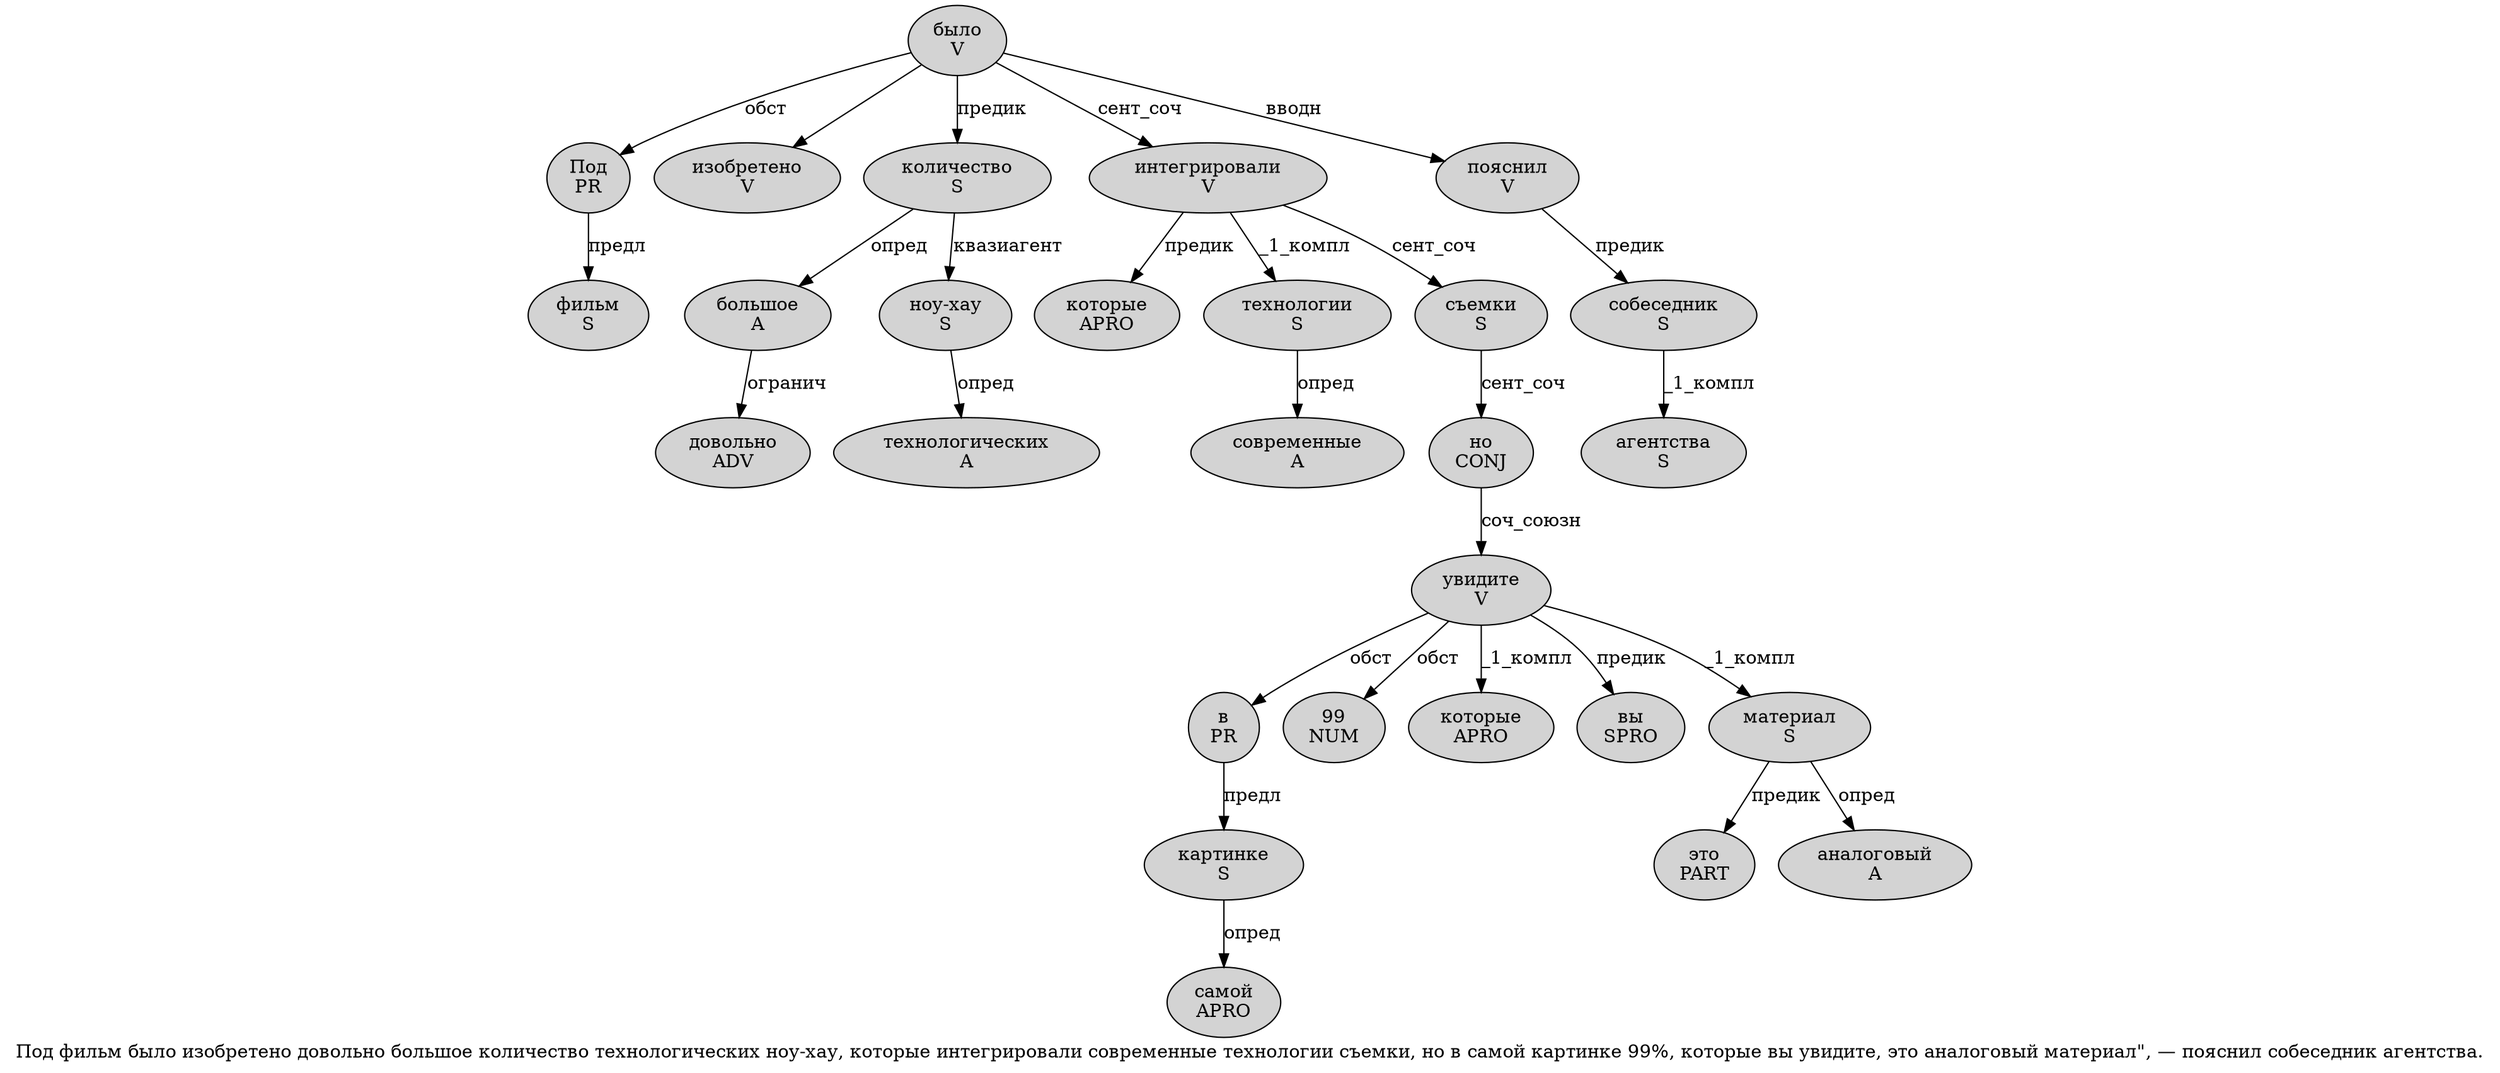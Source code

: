 digraph SENTENCE_1596 {
	graph [label="Под фильм было изобретено довольно большое количество технологических ноу-хау, которые интегрировали современные технологии съемки, но в самой картинке 99%, которые вы увидите, это аналоговый материал\", — пояснил собеседник агентства."]
	node [style=filled]
		0 [label="Под
PR" color="" fillcolor=lightgray penwidth=1 shape=ellipse]
		1 [label="фильм
S" color="" fillcolor=lightgray penwidth=1 shape=ellipse]
		2 [label="было
V" color="" fillcolor=lightgray penwidth=1 shape=ellipse]
		3 [label="изобретено
V" color="" fillcolor=lightgray penwidth=1 shape=ellipse]
		4 [label="довольно
ADV" color="" fillcolor=lightgray penwidth=1 shape=ellipse]
		5 [label="большое
A" color="" fillcolor=lightgray penwidth=1 shape=ellipse]
		6 [label="количество
S" color="" fillcolor=lightgray penwidth=1 shape=ellipse]
		7 [label="технологических
A" color="" fillcolor=lightgray penwidth=1 shape=ellipse]
		8 [label="ноу-хау
S" color="" fillcolor=lightgray penwidth=1 shape=ellipse]
		10 [label="которые
APRO" color="" fillcolor=lightgray penwidth=1 shape=ellipse]
		11 [label="интегрировали
V" color="" fillcolor=lightgray penwidth=1 shape=ellipse]
		12 [label="современные
A" color="" fillcolor=lightgray penwidth=1 shape=ellipse]
		13 [label="технологии
S" color="" fillcolor=lightgray penwidth=1 shape=ellipse]
		14 [label="съемки
S" color="" fillcolor=lightgray penwidth=1 shape=ellipse]
		16 [label="но
CONJ" color="" fillcolor=lightgray penwidth=1 shape=ellipse]
		17 [label="в
PR" color="" fillcolor=lightgray penwidth=1 shape=ellipse]
		18 [label="самой
APRO" color="" fillcolor=lightgray penwidth=1 shape=ellipse]
		19 [label="картинке
S" color="" fillcolor=lightgray penwidth=1 shape=ellipse]
		20 [label="99
NUM" color="" fillcolor=lightgray penwidth=1 shape=ellipse]
		23 [label="которые
APRO" color="" fillcolor=lightgray penwidth=1 shape=ellipse]
		24 [label="вы
SPRO" color="" fillcolor=lightgray penwidth=1 shape=ellipse]
		25 [label="увидите
V" color="" fillcolor=lightgray penwidth=1 shape=ellipse]
		27 [label="это
PART" color="" fillcolor=lightgray penwidth=1 shape=ellipse]
		28 [label="аналоговый
A" color="" fillcolor=lightgray penwidth=1 shape=ellipse]
		29 [label="материал
S" color="" fillcolor=lightgray penwidth=1 shape=ellipse]
		33 [label="пояснил
V" color="" fillcolor=lightgray penwidth=1 shape=ellipse]
		34 [label="собеседник
S" color="" fillcolor=lightgray penwidth=1 shape=ellipse]
		35 [label="агентства
S" color="" fillcolor=lightgray penwidth=1 shape=ellipse]
			5 -> 4 [label="огранич"]
			34 -> 35 [label="_1_компл"]
			29 -> 27 [label="предик"]
			29 -> 28 [label="опред"]
			11 -> 10 [label="предик"]
			11 -> 13 [label="_1_компл"]
			11 -> 14 [label="сент_соч"]
			6 -> 5 [label="опред"]
			6 -> 8 [label="квазиагент"]
			17 -> 19 [label="предл"]
			13 -> 12 [label="опред"]
			14 -> 16 [label="сент_соч"]
			19 -> 18 [label="опред"]
			25 -> 17 [label="обст"]
			25 -> 20 [label="обст"]
			25 -> 23 [label="_1_компл"]
			25 -> 24 [label="предик"]
			25 -> 29 [label="_1_компл"]
			16 -> 25 [label="соч_союзн"]
			2 -> 0 [label="обст"]
			2 -> 3
			2 -> 6 [label="предик"]
			2 -> 11 [label="сент_соч"]
			2 -> 33 [label="вводн"]
			8 -> 7 [label="опред"]
			33 -> 34 [label="предик"]
			0 -> 1 [label="предл"]
}